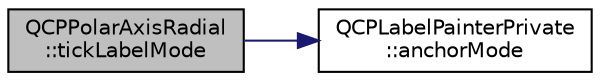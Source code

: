 digraph "QCPPolarAxisRadial::tickLabelMode"
{
 // LATEX_PDF_SIZE
  edge [fontname="Helvetica",fontsize="10",labelfontname="Helvetica",labelfontsize="10"];
  node [fontname="Helvetica",fontsize="10",shape=record];
  rankdir="LR";
  Node1 [label="QCPPolarAxisRadial\l::tickLabelMode",height=0.2,width=0.4,color="black", fillcolor="grey75", style="filled", fontcolor="black",tooltip=" "];
  Node1 -> Node2 [color="midnightblue",fontsize="10",style="solid",fontname="Helvetica"];
  Node2 [label="QCPLabelPainterPrivate\l::anchorMode",height=0.2,width=0.4,color="black", fillcolor="white", style="filled",URL="$classQCPLabelPainterPrivate.html#a6f280a1d20ea7b931ba4d6d683593c0d",tooltip=" "];
}
